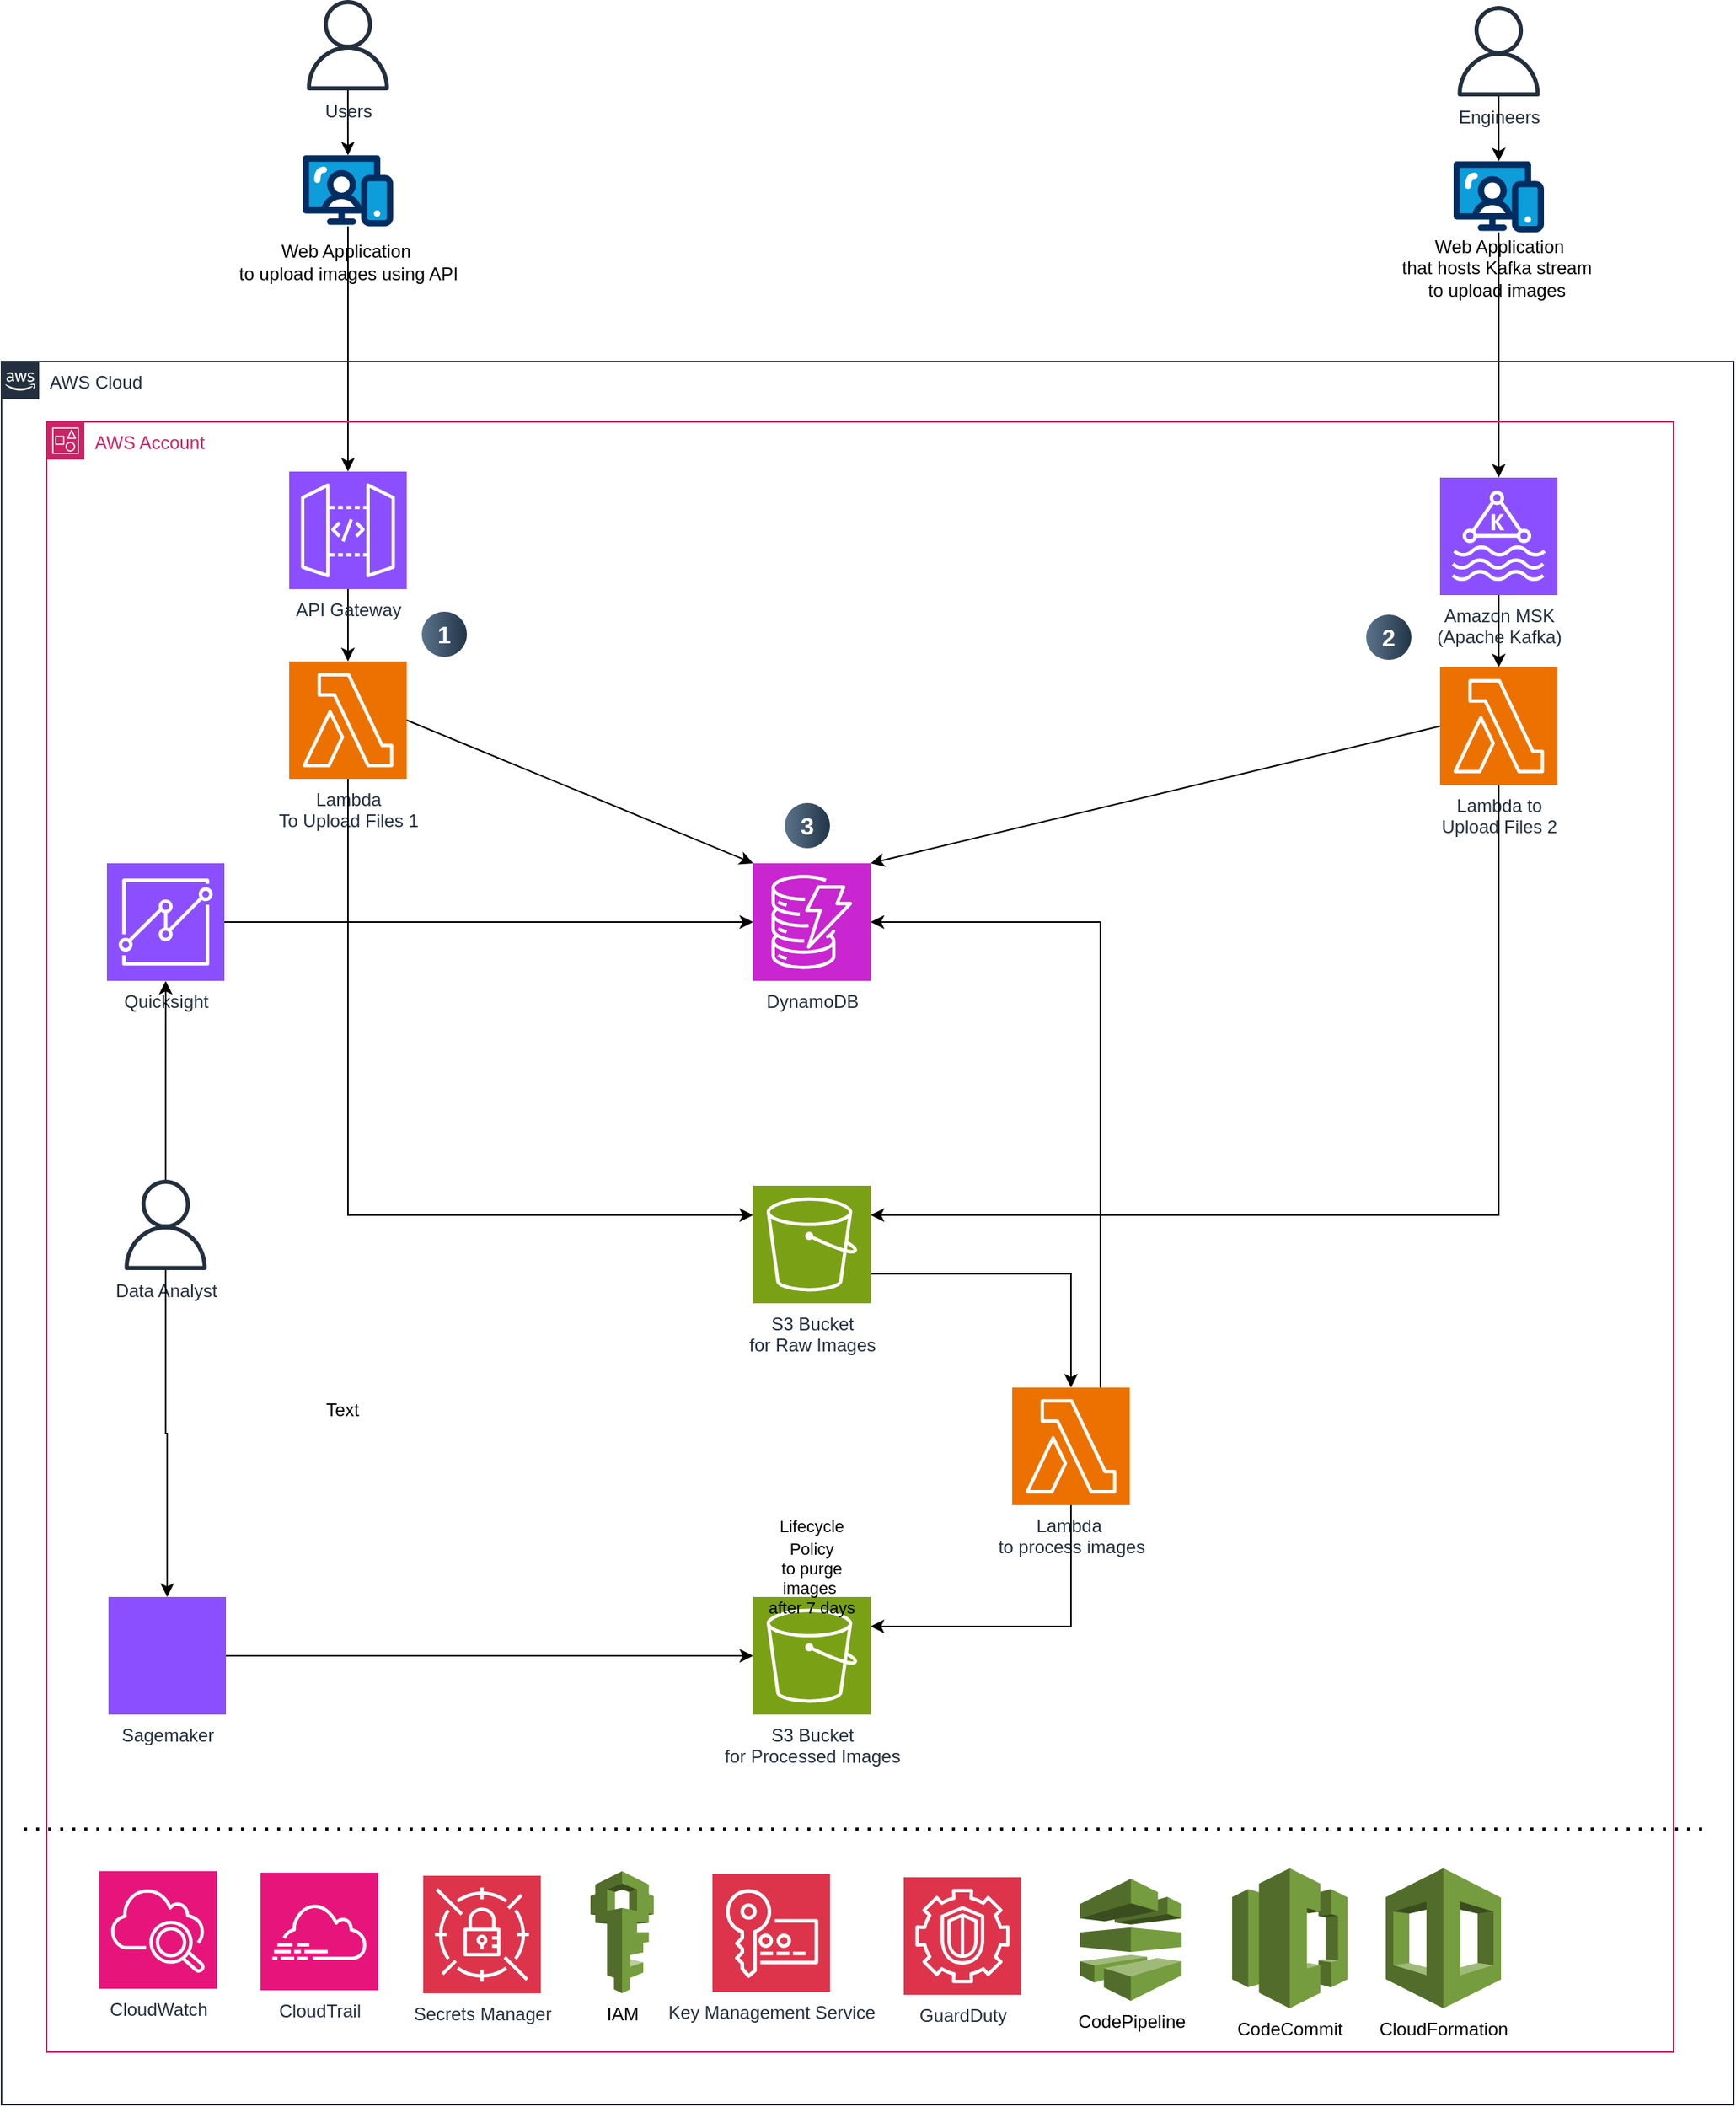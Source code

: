 <mxfile version="28.1.2">
  <diagram name="Page-1" id="7x_k01PApRXjQRJml1V-">
    <mxGraphModel dx="1226" dy="736" grid="0" gridSize="8" guides="0" tooltips="1" connect="0" arrows="0" fold="1" page="1" pageScale="1" pageWidth="850" pageHeight="1100" background="none" math="0" shadow="0">
      <root>
        <mxCell id="0" />
        <mxCell id="1" parent="0" />
        <mxCell id="s7j0IJeCWLYnn15bMMB7-19" value="" style="edgeStyle=orthogonalEdgeStyle;rounded=0;orthogonalLoop=1;jettySize=auto;html=1;" parent="1" source="s7j0IJeCWLYnn15bMMB7-1" target="s7j0IJeCWLYnn15bMMB7-13" edge="1">
          <mxGeometry relative="1" as="geometry" />
        </mxCell>
        <mxCell id="s7j0IJeCWLYnn15bMMB7-1" value="Users" style="sketch=0;outlineConnect=0;fontColor=#232F3E;gradientColor=none;fillColor=#232F3D;strokeColor=none;dashed=0;verticalLabelPosition=bottom;verticalAlign=top;align=center;html=1;fontSize=12;fontStyle=0;aspect=fixed;pointerEvents=1;shape=mxgraph.aws4.user;" parent="1" vertex="1">
          <mxGeometry x="210" y="20" width="60" height="60" as="geometry" />
        </mxCell>
        <mxCell id="s7j0IJeCWLYnn15bMMB7-20" value="" style="edgeStyle=orthogonalEdgeStyle;rounded=0;orthogonalLoop=1;jettySize=auto;html=1;" parent="1" source="s7j0IJeCWLYnn15bMMB7-3" target="s7j0IJeCWLYnn15bMMB7-14" edge="1">
          <mxGeometry relative="1" as="geometry" />
        </mxCell>
        <mxCell id="s7j0IJeCWLYnn15bMMB7-3" value="Engineers" style="sketch=0;outlineConnect=0;fontColor=#232F3E;gradientColor=none;fillColor=#232F3D;strokeColor=none;dashed=0;verticalLabelPosition=bottom;verticalAlign=top;align=center;html=1;fontSize=12;fontStyle=0;aspect=fixed;pointerEvents=1;shape=mxgraph.aws4.user;" parent="1" vertex="1">
          <mxGeometry x="974" y="24" width="60" height="60" as="geometry" />
        </mxCell>
        <mxCell id="s7j0IJeCWLYnn15bMMB7-22" value="" style="edgeStyle=orthogonalEdgeStyle;rounded=0;orthogonalLoop=1;jettySize=auto;html=1;" parent="1" source="s7j0IJeCWLYnn15bMMB7-13" target="s7j0IJeCWLYnn15bMMB7-21" edge="1">
          <mxGeometry relative="1" as="geometry" />
        </mxCell>
        <mxCell id="s7j0IJeCWLYnn15bMMB7-13" value="Web Application&amp;nbsp;&lt;div&gt;to upload images using API&lt;/div&gt;" style="verticalLabelPosition=bottom;aspect=fixed;html=1;shape=mxgraph.salesforce.web;fillColorStyles=fillColor2,fillColor3,fillColor4;fillColor2=#032d60;fillColor3=#0d9dda;fillColor4=#ffffff;fillColor=none;strokeColor=none;" parent="1" vertex="1">
          <mxGeometry x="210" y="123" width="60" height="47.4" as="geometry" />
        </mxCell>
        <mxCell id="s7j0IJeCWLYnn15bMMB7-31" value="" style="edgeStyle=orthogonalEdgeStyle;rounded=0;orthogonalLoop=1;jettySize=auto;html=1;" parent="1" source="s7j0IJeCWLYnn15bMMB7-14" target="s7j0IJeCWLYnn15bMMB7-25" edge="1">
          <mxGeometry relative="1" as="geometry" />
        </mxCell>
        <mxCell id="s7j0IJeCWLYnn15bMMB7-14" value="Web Application&lt;div&gt;that hosts Kafka stream&amp;nbsp;&lt;/div&gt;&lt;div&gt;to upload images&amp;nbsp;&lt;/div&gt;" style="verticalLabelPosition=bottom;aspect=fixed;html=1;shape=mxgraph.salesforce.web;fillColorStyles=fillColor2,fillColor3,fillColor4;fillColor2=#032d60;fillColor3=#0d9dda;fillColor4=#ffffff;fillColor=none;strokeColor=none;" parent="1" vertex="1">
          <mxGeometry x="974" y="127" width="60" height="47.4" as="geometry" />
        </mxCell>
        <mxCell id="s7j0IJeCWLYnn15bMMB7-28" value="" style="edgeStyle=orthogonalEdgeStyle;rounded=0;orthogonalLoop=1;jettySize=auto;html=1;" parent="1" source="s7j0IJeCWLYnn15bMMB7-21" target="s7j0IJeCWLYnn15bMMB7-26" edge="1">
          <mxGeometry relative="1" as="geometry" />
        </mxCell>
        <mxCell id="s7j0IJeCWLYnn15bMMB7-21" value="API Gateway" style="sketch=0;points=[[0,0,0],[0.25,0,0],[0.5,0,0],[0.75,0,0],[1,0,0],[0,1,0],[0.25,1,0],[0.5,1,0],[0.75,1,0],[1,1,0],[0,0.25,0],[0,0.5,0],[0,0.75,0],[1,0.25,0],[1,0.5,0],[1,0.75,0]];outlineConnect=0;fontColor=#232F3E;fillColor=#8C4FFF;strokeColor=#ffffff;dashed=0;verticalLabelPosition=bottom;verticalAlign=top;align=center;html=1;fontSize=12;fontStyle=0;aspect=fixed;shape=mxgraph.aws4.resourceIcon;resIcon=mxgraph.aws4.api_gateway;" parent="1" vertex="1">
          <mxGeometry x="201" y="333" width="78" height="78" as="geometry" />
        </mxCell>
        <mxCell id="s7j0IJeCWLYnn15bMMB7-29" value="" style="edgeStyle=orthogonalEdgeStyle;rounded=0;orthogonalLoop=1;jettySize=auto;html=1;" parent="1" source="s7j0IJeCWLYnn15bMMB7-25" target="s7j0IJeCWLYnn15bMMB7-27" edge="1">
          <mxGeometry relative="1" as="geometry" />
        </mxCell>
        <mxCell id="s7j0IJeCWLYnn15bMMB7-25" value="Amazon MSK&lt;div&gt;(Apache Kafka)&lt;/div&gt;" style="sketch=0;points=[[0,0,0],[0.25,0,0],[0.5,0,0],[0.75,0,0],[1,0,0],[0,1,0],[0.25,1,0],[0.5,1,0],[0.75,1,0],[1,1,0],[0,0.25,0],[0,0.5,0],[0,0.75,0],[1,0.25,0],[1,0.5,0],[1,0.75,0]];outlineConnect=0;fontColor=#232F3E;fillColor=#8C4FFF;strokeColor=#ffffff;dashed=0;verticalLabelPosition=bottom;verticalAlign=top;align=center;html=1;fontSize=12;fontStyle=0;aspect=fixed;shape=mxgraph.aws4.resourceIcon;resIcon=mxgraph.aws4.managed_streaming_for_kafka;" parent="1" vertex="1">
          <mxGeometry x="965" y="337" width="78" height="78" as="geometry" />
        </mxCell>
        <mxCell id="s7j0IJeCWLYnn15bMMB7-26" value="Lambda&lt;div&gt;To U&lt;span style=&quot;background-color: transparent; color: light-dark(rgb(35, 47, 62), rgb(189, 199, 212));&quot;&gt;pload Files 1&lt;/span&gt;&lt;/div&gt;" style="sketch=0;points=[[0,0,0],[0.25,0,0],[0.5,0,0],[0.75,0,0],[1,0,0],[0,1,0],[0.25,1,0],[0.5,1,0],[0.75,1,0],[1,1,0],[0,0.25,0],[0,0.5,0],[0,0.75,0],[1,0.25,0],[1,0.5,0],[1,0.75,0]];outlineConnect=0;fontColor=#232F3E;fillColor=#ED7100;strokeColor=#ffffff;dashed=0;verticalLabelPosition=bottom;verticalAlign=top;align=center;html=1;fontSize=12;fontStyle=0;aspect=fixed;shape=mxgraph.aws4.resourceIcon;resIcon=mxgraph.aws4.lambda;" parent="1" vertex="1">
          <mxGeometry x="201" y="459" width="78" height="78" as="geometry" />
        </mxCell>
        <mxCell id="s7j0IJeCWLYnn15bMMB7-27" value="Lambda to&lt;div&gt;Upload Files 2&lt;/div&gt;" style="sketch=0;points=[[0,0,0],[0.25,0,0],[0.5,0,0],[0.75,0,0],[1,0,0],[0,1,0],[0.25,1,0],[0.5,1,0],[0.75,1,0],[1,1,0],[0,0.25,0],[0,0.5,0],[0,0.75,0],[1,0.25,0],[1,0.5,0],[1,0.75,0]];outlineConnect=0;fontColor=#232F3E;fillColor=#ED7100;strokeColor=#ffffff;dashed=0;verticalLabelPosition=bottom;verticalAlign=top;align=center;html=1;fontSize=12;fontStyle=0;aspect=fixed;shape=mxgraph.aws4.resourceIcon;resIcon=mxgraph.aws4.lambda;" parent="1" vertex="1">
          <mxGeometry x="965" y="463" width="78" height="78" as="geometry" />
        </mxCell>
        <mxCell id="s7j0IJeCWLYnn15bMMB7-30" value="S3 Bucket&lt;div&gt;for Raw Images&lt;/div&gt;" style="sketch=0;points=[[0,0,0],[0.25,0,0],[0.5,0,0],[0.75,0,0],[1,0,0],[0,1,0],[0.25,1,0],[0.5,1,0],[0.75,1,0],[1,1,0],[0,0.25,0],[0,0.5,0],[0,0.75,0],[1,0.25,0],[1,0.5,0],[1,0.75,0]];outlineConnect=0;fontColor=#232F3E;fillColor=#7AA116;strokeColor=#ffffff;dashed=0;verticalLabelPosition=bottom;verticalAlign=top;align=center;html=1;fontSize=12;fontStyle=0;aspect=fixed;shape=mxgraph.aws4.resourceIcon;resIcon=mxgraph.aws4.s3;" parent="1" vertex="1">
          <mxGeometry x="509" y="807" width="78" height="78" as="geometry" />
        </mxCell>
        <mxCell id="s7j0IJeCWLYnn15bMMB7-35" value="Lambda&amp;nbsp;&lt;div&gt;to process images&lt;/div&gt;" style="sketch=0;points=[[0,0,0],[0.25,0,0],[0.5,0,0],[0.75,0,0],[1,0,0],[0,1,0],[0.25,1,0],[0.5,1,0],[0.75,1,0],[1,1,0],[0,0.25,0],[0,0.5,0],[0,0.75,0],[1,0.25,0],[1,0.5,0],[1,0.75,0]];outlineConnect=0;fontColor=#232F3E;fillColor=#ED7100;strokeColor=#ffffff;dashed=0;verticalLabelPosition=bottom;verticalAlign=top;align=center;html=1;fontSize=12;fontStyle=0;aspect=fixed;shape=mxgraph.aws4.resourceIcon;resIcon=mxgraph.aws4.lambda;" parent="1" vertex="1">
          <mxGeometry x="681" y="941" width="78" height="78" as="geometry" />
        </mxCell>
        <mxCell id="s7j0IJeCWLYnn15bMMB7-82" value="" style="edgeStyle=orthogonalEdgeStyle;rounded=0;orthogonalLoop=1;jettySize=auto;html=1;" parent="1" source="s7j0IJeCWLYnn15bMMB7-49" target="s7j0IJeCWLYnn15bMMB7-43" edge="1">
          <mxGeometry relative="1" as="geometry" />
        </mxCell>
        <mxCell id="s7j0IJeCWLYnn15bMMB7-49" value="Quicksight" style="sketch=0;points=[[0,0,0],[0.25,0,0],[0.5,0,0],[0.75,0,0],[1,0,0],[0,1,0],[0.25,1,0],[0.5,1,0],[0.75,1,0],[1,1,0],[0,0.25,0],[0,0.5,0],[0,0.75,0],[1,0.25,0],[1,0.5,0],[1,0.75,0]];outlineConnect=0;fontColor=#232F3E;fillColor=#8C4FFF;strokeColor=#ffffff;dashed=0;verticalLabelPosition=bottom;verticalAlign=top;align=center;html=1;fontSize=12;fontStyle=0;aspect=fixed;shape=mxgraph.aws4.resourceIcon;resIcon=mxgraph.aws4.quicksight;" parent="1" vertex="1">
          <mxGeometry x="80" y="593" width="78" height="78" as="geometry" />
        </mxCell>
        <mxCell id="s7j0IJeCWLYnn15bMMB7-59" style="edgeStyle=orthogonalEdgeStyle;rounded=0;orthogonalLoop=1;jettySize=auto;html=1;entryX=0;entryY=0.25;entryDx=0;entryDy=0;entryPerimeter=0;exitX=0.5;exitY=1;exitDx=0;exitDy=0;exitPerimeter=0;" parent="1" source="s7j0IJeCWLYnn15bMMB7-26" target="s7j0IJeCWLYnn15bMMB7-30" edge="1">
          <mxGeometry relative="1" as="geometry" />
        </mxCell>
        <mxCell id="s7j0IJeCWLYnn15bMMB7-60" style="edgeStyle=orthogonalEdgeStyle;rounded=0;orthogonalLoop=1;jettySize=auto;html=1;entryX=1;entryY=0.25;entryDx=0;entryDy=0;entryPerimeter=0;exitX=0.5;exitY=1;exitDx=0;exitDy=0;exitPerimeter=0;" parent="1" source="s7j0IJeCWLYnn15bMMB7-27" target="s7j0IJeCWLYnn15bMMB7-30" edge="1">
          <mxGeometry relative="1" as="geometry" />
        </mxCell>
        <mxCell id="s7j0IJeCWLYnn15bMMB7-61" style="edgeStyle=orthogonalEdgeStyle;rounded=0;orthogonalLoop=1;jettySize=auto;html=1;entryX=0.5;entryY=0;entryDx=0;entryDy=0;entryPerimeter=0;exitX=1;exitY=0.75;exitDx=0;exitDy=0;exitPerimeter=0;" parent="1" source="s7j0IJeCWLYnn15bMMB7-30" target="s7j0IJeCWLYnn15bMMB7-35" edge="1">
          <mxGeometry relative="1" as="geometry" />
        </mxCell>
        <mxCell id="s7j0IJeCWLYnn15bMMB7-63" style="edgeStyle=orthogonalEdgeStyle;rounded=0;orthogonalLoop=1;jettySize=auto;html=1;entryX=1;entryY=0.25;entryDx=0;entryDy=0;entryPerimeter=0;exitX=0.5;exitY=1;exitDx=0;exitDy=0;exitPerimeter=0;" parent="1" source="s7j0IJeCWLYnn15bMMB7-35" target="s7j0IJeCWLYnn15bMMB7-32" edge="1">
          <mxGeometry relative="1" as="geometry" />
        </mxCell>
        <mxCell id="s7j0IJeCWLYnn15bMMB7-80" value="" style="endArrow=classic;html=1;rounded=0;entryX=1;entryY=0;entryDx=0;entryDy=0;entryPerimeter=0;exitX=0;exitY=0.5;exitDx=0;exitDy=0;exitPerimeter=0;" parent="1" source="s7j0IJeCWLYnn15bMMB7-27" target="s7j0IJeCWLYnn15bMMB7-43" edge="1">
          <mxGeometry width="50" height="50" relative="1" as="geometry">
            <mxPoint x="1043" y="509" as="sourcePoint" />
            <mxPoint x="1093" y="459" as="targetPoint" />
          </mxGeometry>
        </mxCell>
        <mxCell id="s7j0IJeCWLYnn15bMMB7-81" value="" style="endArrow=classic;html=1;rounded=0;exitX=1;exitY=0.5;exitDx=0;exitDy=0;exitPerimeter=0;entryX=0;entryY=0;entryDx=0;entryDy=0;entryPerimeter=0;" parent="1" source="s7j0IJeCWLYnn15bMMB7-26" target="s7j0IJeCWLYnn15bMMB7-43" edge="1">
          <mxGeometry width="50" height="50" relative="1" as="geometry">
            <mxPoint x="560" y="543" as="sourcePoint" />
            <mxPoint x="1200" y="683" as="targetPoint" />
          </mxGeometry>
        </mxCell>
        <mxCell id="s7j0IJeCWLYnn15bMMB7-85" value="Data Analyst" style="sketch=0;outlineConnect=0;fontColor=#232F3E;gradientColor=none;fillColor=#232F3D;strokeColor=none;dashed=0;verticalLabelPosition=bottom;verticalAlign=top;align=center;html=1;fontSize=12;fontStyle=0;aspect=fixed;pointerEvents=1;shape=mxgraph.aws4.user;" parent="1" vertex="1">
          <mxGeometry x="89" y="803" width="60" height="60" as="geometry" />
        </mxCell>
        <mxCell id="s7j0IJeCWLYnn15bMMB7-99" value="AWS Account" style="points=[[0,0],[0.25,0],[0.5,0],[0.75,0],[1,0],[1,0.25],[1,0.5],[1,0.75],[1,1],[0.75,1],[0.5,1],[0.25,1],[0,1],[0,0.75],[0,0.5],[0,0.25]];outlineConnect=0;gradientColor=none;html=1;whiteSpace=wrap;fontSize=12;fontStyle=0;container=1;pointerEvents=0;collapsible=0;recursiveResize=0;shape=mxgraph.aws4.group;grIcon=mxgraph.aws4.group_account;strokeColor=#CD2264;fillColor=none;verticalAlign=top;align=left;spacingLeft=30;fontColor=#CD2264;dashed=0;" parent="1" vertex="1">
          <mxGeometry x="40" y="300" width="1080" height="1082" as="geometry" />
        </mxCell>
        <mxCell id="s7j0IJeCWLYnn15bMMB7-94" style="edgeStyle=orthogonalEdgeStyle;rounded=0;orthogonalLoop=1;jettySize=auto;html=1;entryX=0.5;entryY=1;entryDx=0;entryDy=0;entryPerimeter=0;" parent="1" source="s7j0IJeCWLYnn15bMMB7-85" target="s7j0IJeCWLYnn15bMMB7-49" edge="1">
          <mxGeometry relative="1" as="geometry" />
        </mxCell>
        <mxCell id="s7j0IJeCWLYnn15bMMB7-100" value="AWS Cloud" style="points=[[0,0],[0.25,0],[0.5,0],[0.75,0],[1,0],[1,0.25],[1,0.5],[1,0.75],[1,1],[0.75,1],[0.5,1],[0.25,1],[0,1],[0,0.75],[0,0.5],[0,0.25]];outlineConnect=0;gradientColor=none;html=1;whiteSpace=wrap;fontSize=12;fontStyle=0;container=1;pointerEvents=0;collapsible=0;recursiveResize=0;shape=mxgraph.aws4.group;grIcon=mxgraph.aws4.group_aws_cloud_alt;strokeColor=#232F3E;fillColor=none;verticalAlign=top;align=left;spacingLeft=30;fontColor=#232F3E;dashed=0;" parent="1" vertex="1">
          <mxGeometry x="10" y="260" width="1150" height="1157" as="geometry" />
        </mxCell>
        <mxCell id="s7j0IJeCWLYnn15bMMB7-43" value="DynamoDB" style="sketch=0;points=[[0,0,0],[0.25,0,0],[0.5,0,0],[0.75,0,0],[1,0,0],[0,1,0],[0.25,1,0],[0.5,1,0],[0.75,1,0],[1,1,0],[0,0.25,0],[0,0.5,0],[0,0.75,0],[1,0.25,0],[1,0.5,0],[1,0.75,0]];outlineConnect=0;fontColor=#232F3E;fillColor=#C925D1;strokeColor=#ffffff;dashed=0;verticalLabelPosition=bottom;verticalAlign=top;align=center;html=1;fontSize=12;fontStyle=0;aspect=fixed;shape=mxgraph.aws4.resourceIcon;resIcon=mxgraph.aws4.dynamodb;" parent="s7j0IJeCWLYnn15bMMB7-100" vertex="1">
          <mxGeometry x="499" y="333" width="78" height="78" as="geometry" />
        </mxCell>
        <mxCell id="s7j0IJeCWLYnn15bMMB7-32" value="S3 Bucket&lt;div&gt;for Processed Images&lt;/div&gt;" style="sketch=0;points=[[0,0,0],[0.25,0,0],[0.5,0,0],[0.75,0,0],[1,0,0],[0,1,0],[0.25,1,0],[0.5,1,0],[0.75,1,0],[1,1,0],[0,0.25,0],[0,0.5,0],[0,0.75,0],[1,0.25,0],[1,0.5,0],[1,0.75,0]];outlineConnect=0;fontColor=#232F3E;fillColor=#7AA116;strokeColor=#ffffff;dashed=0;verticalLabelPosition=bottom;verticalAlign=top;align=center;html=1;fontSize=12;fontStyle=0;aspect=fixed;shape=mxgraph.aws4.resourceIcon;resIcon=mxgraph.aws4.s3;" parent="s7j0IJeCWLYnn15bMMB7-100" vertex="1">
          <mxGeometry x="499" y="820" width="78" height="78" as="geometry" />
        </mxCell>
        <mxCell id="WwFzNlLmqDnFHMuQ1UVr-1" value="CloudWatch" style="sketch=0;points=[[0,0,0],[0.25,0,0],[0.5,0,0],[0.75,0,0],[1,0,0],[0,1,0],[0.25,1,0],[0.5,1,0],[0.75,1,0],[1,1,0],[0,0.25,0],[0,0.5,0],[0,0.75,0],[1,0.25,0],[1,0.5,0],[1,0.75,0]];points=[[0,0,0],[0.25,0,0],[0.5,0,0],[0.75,0,0],[1,0,0],[0,1,0],[0.25,1,0],[0.5,1,0],[0.75,1,0],[1,1,0],[0,0.25,0],[0,0.5,0],[0,0.75,0],[1,0.25,0],[1,0.5,0],[1,0.75,0]];outlineConnect=0;fontColor=#232F3E;fillColor=#E7157B;strokeColor=#ffffff;dashed=0;verticalLabelPosition=bottom;verticalAlign=top;align=center;html=1;fontSize=12;fontStyle=0;aspect=fixed;shape=mxgraph.aws4.resourceIcon;resIcon=mxgraph.aws4.cloudwatch_2;" vertex="1" parent="s7j0IJeCWLYnn15bMMB7-100">
          <mxGeometry x="65" y="1002" width="78" height="78" as="geometry" />
        </mxCell>
        <mxCell id="WwFzNlLmqDnFHMuQ1UVr-2" value="CloudTrail" style="sketch=0;points=[[0,0,0],[0.25,0,0],[0.5,0,0],[0.75,0,0],[1,0,0],[0,1,0],[0.25,1,0],[0.5,1,0],[0.75,1,0],[1,1,0],[0,0.25,0],[0,0.5,0],[0,0.75,0],[1,0.25,0],[1,0.5,0],[1,0.75,0]];points=[[0,0,0],[0.25,0,0],[0.5,0,0],[0.75,0,0],[1,0,0],[0,1,0],[0.25,1,0],[0.5,1,0],[0.75,1,0],[1,1,0],[0,0.25,0],[0,0.5,0],[0,0.75,0],[1,0.25,0],[1,0.5,0],[1,0.75,0]];outlineConnect=0;fontColor=#232F3E;fillColor=#E7157B;strokeColor=#ffffff;dashed=0;verticalLabelPosition=bottom;verticalAlign=top;align=center;html=1;fontSize=12;fontStyle=0;aspect=fixed;shape=mxgraph.aws4.resourceIcon;resIcon=mxgraph.aws4.cloudtrail;" vertex="1" parent="s7j0IJeCWLYnn15bMMB7-100">
          <mxGeometry x="172" y="1003" width="78" height="78" as="geometry" />
        </mxCell>
        <mxCell id="WwFzNlLmqDnFHMuQ1UVr-3" value="IAM" style="outlineConnect=0;dashed=0;verticalLabelPosition=bottom;verticalAlign=top;align=center;html=1;shape=mxgraph.aws3.iam;fillColor=#759C3E;gradientColor=none;" vertex="1" parent="s7j0IJeCWLYnn15bMMB7-100">
          <mxGeometry x="391" y="1002" width="42" height="81" as="geometry" />
        </mxCell>
        <mxCell id="WwFzNlLmqDnFHMuQ1UVr-5" value="" style="endArrow=none;dashed=1;html=1;dashPattern=1 3;strokeWidth=2;rounded=0;" edge="1" parent="s7j0IJeCWLYnn15bMMB7-100">
          <mxGeometry width="50" height="50" relative="1" as="geometry">
            <mxPoint x="15.004" y="974" as="sourcePoint" />
            <mxPoint x="1135" y="974" as="targetPoint" />
          </mxGeometry>
        </mxCell>
        <mxCell id="WwFzNlLmqDnFHMuQ1UVr-16" value="&lt;span style=&quot;font-size: 11px; text-wrap-mode: nowrap; background-color: rgb(255, 255, 255);&quot;&gt;Lifecycle Policy&lt;/span&gt;&lt;div style=&quot;font-size: 11px; text-wrap-mode: nowrap;&quot;&gt;to purge images&amp;nbsp;&lt;/div&gt;&lt;div style=&quot;font-size: 11px; text-wrap-mode: nowrap;&quot;&gt;after 7 days&lt;/div&gt;" style="text;html=1;align=center;verticalAlign=middle;whiteSpace=wrap;rounded=0;" vertex="1" parent="s7j0IJeCWLYnn15bMMB7-100">
          <mxGeometry x="508" y="785" width="60" height="30" as="geometry" />
        </mxCell>
        <mxCell id="WwFzNlLmqDnFHMuQ1UVr-17" value="Secrets Manager" style="sketch=0;points=[[0,0,0],[0.25,0,0],[0.5,0,0],[0.75,0,0],[1,0,0],[0,1,0],[0.25,1,0],[0.5,1,0],[0.75,1,0],[1,1,0],[0,0.25,0],[0,0.5,0],[0,0.75,0],[1,0.25,0],[1,0.5,0],[1,0.75,0]];outlineConnect=0;fontColor=#232F3E;fillColor=#DD344C;strokeColor=#ffffff;dashed=0;verticalLabelPosition=bottom;verticalAlign=top;align=center;html=1;fontSize=12;fontStyle=0;aspect=fixed;shape=mxgraph.aws4.resourceIcon;resIcon=mxgraph.aws4.secrets_manager;" vertex="1" parent="s7j0IJeCWLYnn15bMMB7-100">
          <mxGeometry x="280" y="1005" width="78" height="78" as="geometry" />
        </mxCell>
        <mxCell id="WwFzNlLmqDnFHMuQ1UVr-18" value="Key Management Service" style="sketch=0;points=[[0,0,0],[0.25,0,0],[0.5,0,0],[0.75,0,0],[1,0,0],[0,1,0],[0.25,1,0],[0.5,1,0],[0.75,1,0],[1,1,0],[0,0.25,0],[0,0.5,0],[0,0.75,0],[1,0.25,0],[1,0.5,0],[1,0.75,0]];outlineConnect=0;fontColor=#232F3E;fillColor=#DD344C;strokeColor=#ffffff;dashed=0;verticalLabelPosition=bottom;verticalAlign=top;align=center;html=1;fontSize=12;fontStyle=0;aspect=fixed;shape=mxgraph.aws4.resourceIcon;resIcon=mxgraph.aws4.key_management_service;" vertex="1" parent="s7j0IJeCWLYnn15bMMB7-100">
          <mxGeometry x="472" y="1004" width="78" height="78" as="geometry" />
        </mxCell>
        <mxCell id="WwFzNlLmqDnFHMuQ1UVr-19" value="GuardDuty" style="sketch=0;points=[[0,0,0],[0.25,0,0],[0.5,0,0],[0.75,0,0],[1,0,0],[0,1,0],[0.25,1,0],[0.5,1,0],[0.75,1,0],[1,1,0],[0,0.25,0],[0,0.5,0],[0,0.75,0],[1,0.25,0],[1,0.5,0],[1,0.75,0]];outlineConnect=0;fontColor=#232F3E;fillColor=#DD344C;strokeColor=#ffffff;dashed=0;verticalLabelPosition=bottom;verticalAlign=top;align=center;html=1;fontSize=12;fontStyle=0;aspect=fixed;shape=mxgraph.aws4.resourceIcon;resIcon=mxgraph.aws4.guardduty;" vertex="1" parent="s7j0IJeCWLYnn15bMMB7-100">
          <mxGeometry x="599" y="1006" width="78" height="78" as="geometry" />
        </mxCell>
        <mxCell id="WwFzNlLmqDnFHMuQ1UVr-20" value="CodePipeline" style="outlineConnect=0;dashed=0;verticalLabelPosition=bottom;verticalAlign=top;align=center;html=1;shape=mxgraph.aws3.codepipeline;fillColor=#759C3E;gradientColor=none;" vertex="1" parent="s7j0IJeCWLYnn15bMMB7-100">
          <mxGeometry x="716" y="1007" width="67.5" height="81" as="geometry" />
        </mxCell>
        <mxCell id="WwFzNlLmqDnFHMuQ1UVr-21" value="CodeCommit" style="outlineConnect=0;dashed=0;verticalLabelPosition=bottom;verticalAlign=top;align=center;html=1;shape=mxgraph.aws3.codecommit;fillColor=#759C3E;gradientColor=none;" vertex="1" parent="s7j0IJeCWLYnn15bMMB7-100">
          <mxGeometry x="817" y="1000" width="76.5" height="93" as="geometry" />
        </mxCell>
        <mxCell id="WwFzNlLmqDnFHMuQ1UVr-22" value="1" style="ellipse;whiteSpace=wrap;html=1;aspect=fixed;rotation=0;gradientColor=#223548;strokeColor=none;gradientDirection=east;fillColor=#5b738b;rounded=0;pointerEvents=0;fontFamily=Helvetica;fontSize=16;fontColor=#FFFFFF;spacingTop=4;spacingBottom=4;spacingLeft=4;spacingRight=4;points=[];fontStyle=1" vertex="1" parent="s7j0IJeCWLYnn15bMMB7-100">
          <mxGeometry x="279" y="166" width="30" height="30" as="geometry" />
        </mxCell>
        <mxCell id="s7j0IJeCWLYnn15bMMB7-54" value="Sagemaker" style="sketch=0;points=[[0,0,0],[0.25,0,0],[0.5,0,0],[0.75,0,0],[1,0,0],[0,1,0],[0.25,1,0],[0.5,1,0],[0.75,1,0],[1,1,0],[0,0.25,0],[0,0.5,0],[0,0.75,0],[1,0.25,0],[1,0.5,0],[1,0.75,0]];outlineConnect=0;fontColor=#232F3E;fillColor=#8C4FFF;strokeColor=#ffffff;dashed=0;verticalLabelPosition=bottom;verticalAlign=top;align=center;html=1;fontSize=12;fontStyle=0;aspect=fixed;shape=mxgraph.aws4.resourceIcon;resIcon=mxgraph.aws4.sagemaker_2;" parent="s7j0IJeCWLYnn15bMMB7-100" vertex="1">
          <mxGeometry x="71" y="820" width="78" height="78" as="geometry" />
        </mxCell>
        <mxCell id="s7j0IJeCWLYnn15bMMB7-83" value="" style="edgeStyle=orthogonalEdgeStyle;rounded=0;orthogonalLoop=1;jettySize=auto;html=1;" parent="s7j0IJeCWLYnn15bMMB7-100" source="s7j0IJeCWLYnn15bMMB7-54" target="s7j0IJeCWLYnn15bMMB7-32" edge="1">
          <mxGeometry relative="1" as="geometry" />
        </mxCell>
        <mxCell id="WwFzNlLmqDnFHMuQ1UVr-24" value="2" style="ellipse;whiteSpace=wrap;html=1;aspect=fixed;rotation=0;gradientColor=#223548;strokeColor=none;gradientDirection=east;fillColor=#5b738b;rounded=0;pointerEvents=0;fontFamily=Helvetica;fontSize=16;fontColor=#FFFFFF;spacingTop=4;spacingBottom=4;spacingLeft=4;spacingRight=4;points=[];fontStyle=1" vertex="1" parent="s7j0IJeCWLYnn15bMMB7-100">
          <mxGeometry x="906" y="168" width="30" height="30" as="geometry" />
        </mxCell>
        <mxCell id="WwFzNlLmqDnFHMuQ1UVr-25" value="CloudFormation" style="outlineConnect=0;dashed=0;verticalLabelPosition=bottom;verticalAlign=top;align=center;html=1;shape=mxgraph.aws3.cloudformation;fillColor=#759C3E;gradientColor=none;" vertex="1" parent="s7j0IJeCWLYnn15bMMB7-100">
          <mxGeometry x="919" y="1000" width="76.5" height="93" as="geometry" />
        </mxCell>
        <mxCell id="WwFzNlLmqDnFHMuQ1UVr-26" value="3" style="ellipse;whiteSpace=wrap;html=1;aspect=fixed;rotation=0;gradientColor=#223548;strokeColor=none;gradientDirection=east;fillColor=#5b738b;rounded=0;pointerEvents=0;fontFamily=Helvetica;fontSize=16;fontColor=#FFFFFF;spacingTop=4;spacingBottom=4;spacingLeft=4;spacingRight=4;points=[];fontStyle=1" vertex="1" parent="s7j0IJeCWLYnn15bMMB7-100">
          <mxGeometry x="520" y="293" width="30" height="30" as="geometry" />
        </mxCell>
        <mxCell id="s7j0IJeCWLYnn15bMMB7-101" style="edgeStyle=orthogonalEdgeStyle;rounded=0;orthogonalLoop=1;jettySize=auto;html=1;entryX=1;entryY=0.5;entryDx=0;entryDy=0;entryPerimeter=0;exitX=0.75;exitY=0;exitDx=0;exitDy=0;exitPerimeter=0;" parent="1" source="s7j0IJeCWLYnn15bMMB7-35" target="s7j0IJeCWLYnn15bMMB7-43" edge="1">
          <mxGeometry relative="1" as="geometry" />
        </mxCell>
        <mxCell id="WwFzNlLmqDnFHMuQ1UVr-23" value="Text" style="text;html=1;align=center;verticalAlign=middle;resizable=0;points=[];autosize=1;strokeColor=none;fillColor=none;" vertex="1" parent="1">
          <mxGeometry x="216" y="943" width="40" height="26" as="geometry" />
        </mxCell>
        <mxCell id="s7j0IJeCWLYnn15bMMB7-97" style="edgeStyle=orthogonalEdgeStyle;rounded=0;orthogonalLoop=1;jettySize=auto;html=1;" parent="1" source="s7j0IJeCWLYnn15bMMB7-85" edge="1" target="s7j0IJeCWLYnn15bMMB7-54">
          <mxGeometry relative="1" as="geometry">
            <mxPoint x="119" y="1043" as="targetPoint" />
          </mxGeometry>
        </mxCell>
      </root>
    </mxGraphModel>
  </diagram>
</mxfile>
